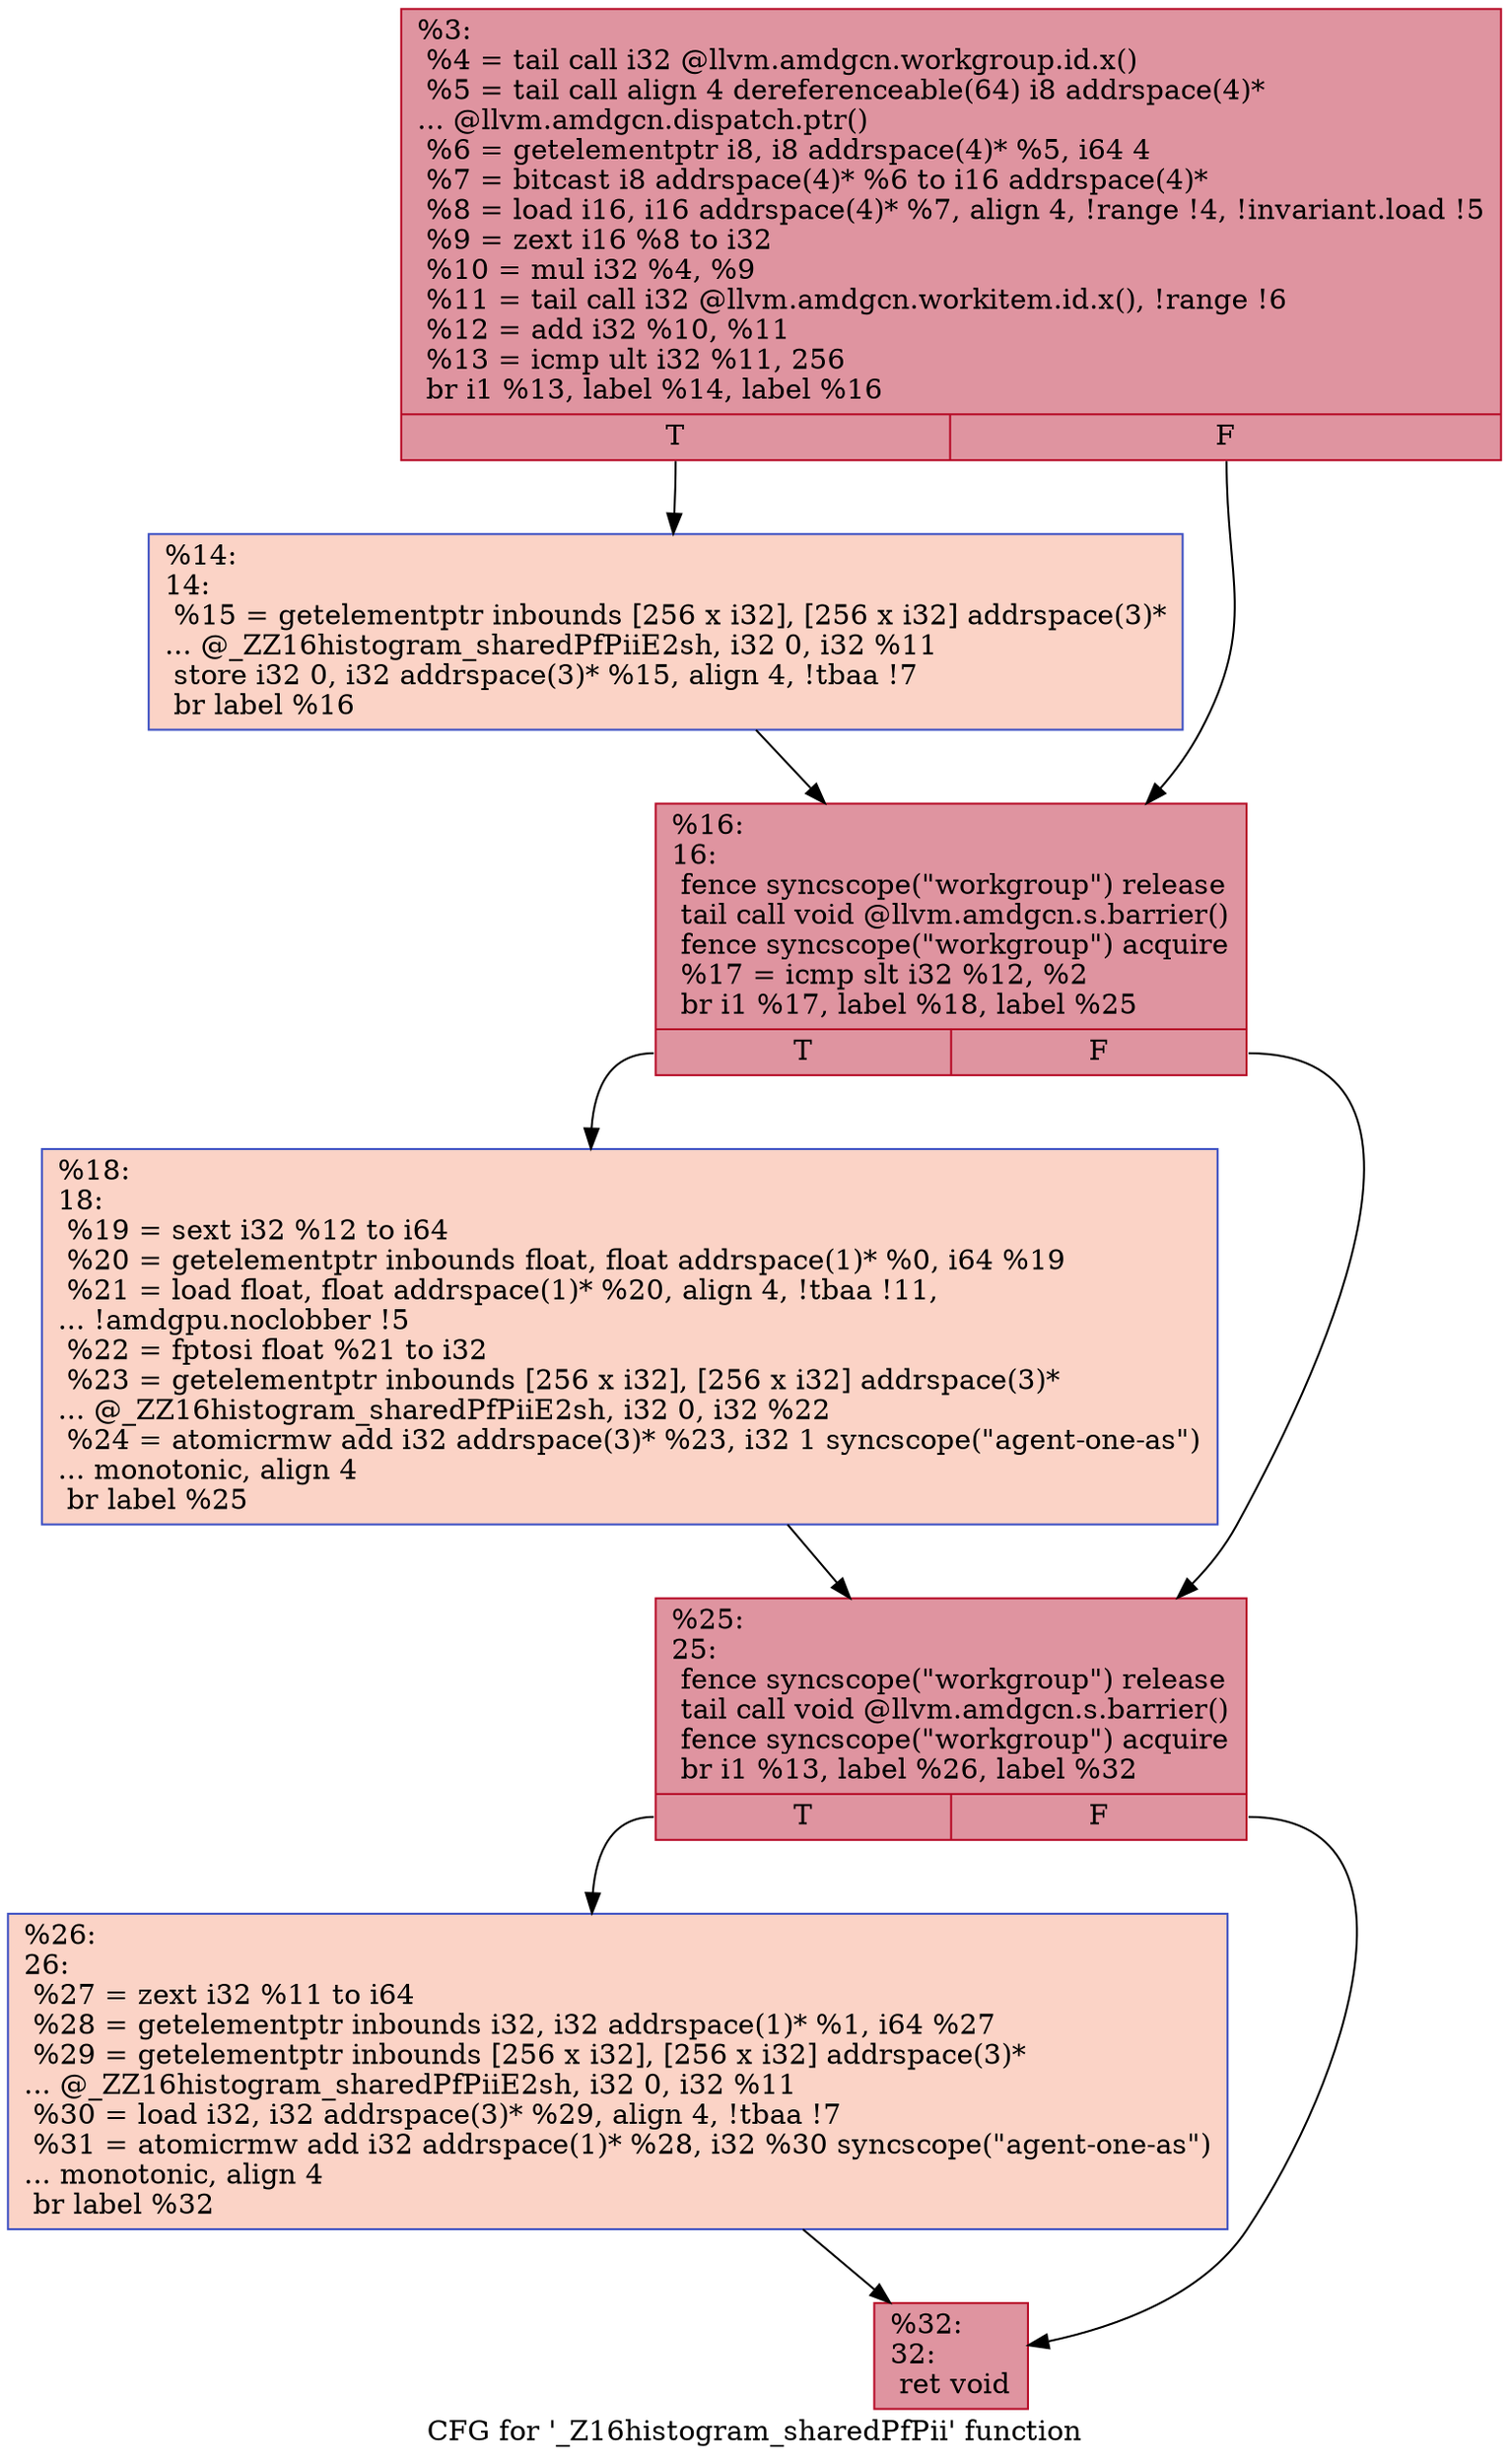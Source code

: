 digraph "CFG for '_Z16histogram_sharedPfPii' function" {
	label="CFG for '_Z16histogram_sharedPfPii' function";

	Node0x4820140 [shape=record,color="#b70d28ff", style=filled, fillcolor="#b70d2870",label="{%3:\l  %4 = tail call i32 @llvm.amdgcn.workgroup.id.x()\l  %5 = tail call align 4 dereferenceable(64) i8 addrspace(4)*\l... @llvm.amdgcn.dispatch.ptr()\l  %6 = getelementptr i8, i8 addrspace(4)* %5, i64 4\l  %7 = bitcast i8 addrspace(4)* %6 to i16 addrspace(4)*\l  %8 = load i16, i16 addrspace(4)* %7, align 4, !range !4, !invariant.load !5\l  %9 = zext i16 %8 to i32\l  %10 = mul i32 %4, %9\l  %11 = tail call i32 @llvm.amdgcn.workitem.id.x(), !range !6\l  %12 = add i32 %10, %11\l  %13 = icmp ult i32 %11, 256\l  br i1 %13, label %14, label %16\l|{<s0>T|<s1>F}}"];
	Node0x4820140:s0 -> Node0x4822040;
	Node0x4820140:s1 -> Node0x48220d0;
	Node0x4822040 [shape=record,color="#3d50c3ff", style=filled, fillcolor="#f59c7d70",label="{%14:\l14:                                               \l  %15 = getelementptr inbounds [256 x i32], [256 x i32] addrspace(3)*\l... @_ZZ16histogram_sharedPfPiiE2sh, i32 0, i32 %11\l  store i32 0, i32 addrspace(3)* %15, align 4, !tbaa !7\l  br label %16\l}"];
	Node0x4822040 -> Node0x48220d0;
	Node0x48220d0 [shape=record,color="#b70d28ff", style=filled, fillcolor="#b70d2870",label="{%16:\l16:                                               \l  fence syncscope(\"workgroup\") release\l  tail call void @llvm.amdgcn.s.barrier()\l  fence syncscope(\"workgroup\") acquire\l  %17 = icmp slt i32 %12, %2\l  br i1 %17, label %18, label %25\l|{<s0>T|<s1>F}}"];
	Node0x48220d0:s0 -> Node0x48228f0;
	Node0x48220d0:s1 -> Node0x4822980;
	Node0x48228f0 [shape=record,color="#3d50c3ff", style=filled, fillcolor="#f59c7d70",label="{%18:\l18:                                               \l  %19 = sext i32 %12 to i64\l  %20 = getelementptr inbounds float, float addrspace(1)* %0, i64 %19\l  %21 = load float, float addrspace(1)* %20, align 4, !tbaa !11,\l... !amdgpu.noclobber !5\l  %22 = fptosi float %21 to i32\l  %23 = getelementptr inbounds [256 x i32], [256 x i32] addrspace(3)*\l... @_ZZ16histogram_sharedPfPiiE2sh, i32 0, i32 %22\l  %24 = atomicrmw add i32 addrspace(3)* %23, i32 1 syncscope(\"agent-one-as\")\l... monotonic, align 4\l  br label %25\l}"];
	Node0x48228f0 -> Node0x4822980;
	Node0x4822980 [shape=record,color="#b70d28ff", style=filled, fillcolor="#b70d2870",label="{%25:\l25:                                               \l  fence syncscope(\"workgroup\") release\l  tail call void @llvm.amdgcn.s.barrier()\l  fence syncscope(\"workgroup\") acquire\l  br i1 %13, label %26, label %32\l|{<s0>T|<s1>F}}"];
	Node0x4822980:s0 -> Node0x4823820;
	Node0x4822980:s1 -> Node0x4823870;
	Node0x4823820 [shape=record,color="#3d50c3ff", style=filled, fillcolor="#f59c7d70",label="{%26:\l26:                                               \l  %27 = zext i32 %11 to i64\l  %28 = getelementptr inbounds i32, i32 addrspace(1)* %1, i64 %27\l  %29 = getelementptr inbounds [256 x i32], [256 x i32] addrspace(3)*\l... @_ZZ16histogram_sharedPfPiiE2sh, i32 0, i32 %11\l  %30 = load i32, i32 addrspace(3)* %29, align 4, !tbaa !7\l  %31 = atomicrmw add i32 addrspace(1)* %28, i32 %30 syncscope(\"agent-one-as\")\l... monotonic, align 4\l  br label %32\l}"];
	Node0x4823820 -> Node0x4823870;
	Node0x4823870 [shape=record,color="#b70d28ff", style=filled, fillcolor="#b70d2870",label="{%32:\l32:                                               \l  ret void\l}"];
}
